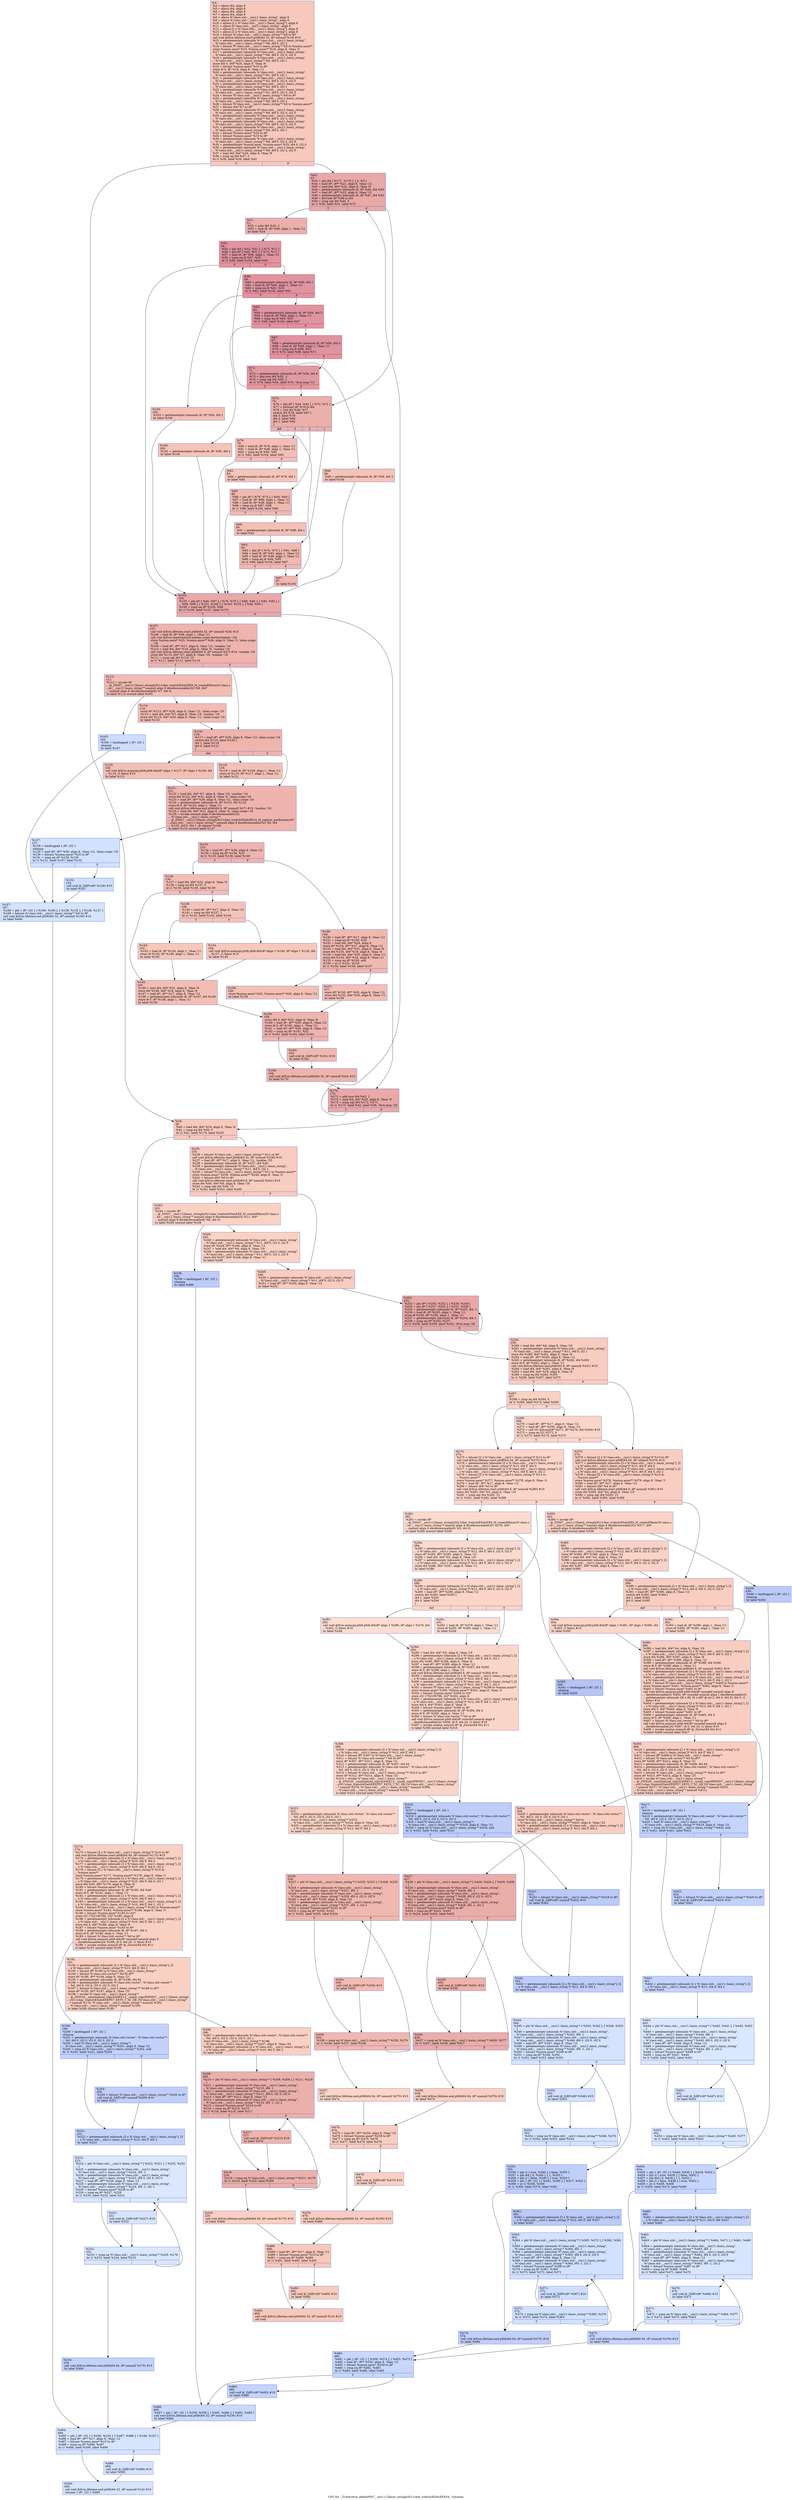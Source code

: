 digraph "CFG for '_Z14reverse_deleteNSt7__cxx1112basic_stringIcSt11char_traitsIcESaIcEEES4_' function" {
	label="CFG for '_Z14reverse_deleteNSt7__cxx1112basic_stringIcSt11char_traitsIcESaIcEEES4_' function";

	Node0x560b6cee97c0 [shape=record,color="#3d50c3ff", style=filled, fillcolor="#ed836670",label="{%3:\l  %4 = alloca i64, align 8\l  %5 = alloca i64, align 8\l  %6 = alloca i64, align 8\l  %7 = alloca i64, align 8\l  %8 = alloca %\"class.std::__cxx11::basic_string\", align 8\l  %9 = alloca %\"class.std::__cxx11::basic_string\", align 8\l  %10 = alloca [2 x %\"class.std::__cxx11::basic_string\"], align 8\l  %11 = alloca %\"class.std::__cxx11::basic_string\", align 8\l  %12 = alloca [2 x %\"class.std::__cxx11::basic_string\"], align 8\l  %13 = alloca [2 x %\"class.std::__cxx11::basic_string\"], align 8\l  %14 = bitcast %\"class.std::__cxx11::basic_string\"* %8 to i8*\l  call void @llvm.lifetime.start.p0i8(i64 32, i8* nonnull %14) #10\l  %15 = getelementptr inbounds %\"class.std::__cxx11::basic_string\",\l... %\"class.std::__cxx11::basic_string\"* %8, i64 0, i32 2\l  %16 = bitcast %\"class.std::__cxx11::basic_string\"* %8 to %union.anon**\l  store %union.anon* %15, %union.anon** %16, align 8, !tbaa !3\l  %17 = getelementptr inbounds %\"class.std::__cxx11::basic_string\",\l... %\"class.std::__cxx11::basic_string\"* %8, i64 0, i32 0, i32 0\l  %18 = getelementptr inbounds %\"class.std::__cxx11::basic_string\",\l... %\"class.std::__cxx11::basic_string\"* %8, i64 0, i32 1\l  store i64 0, i64* %18, align 8, !tbaa !8\l  %19 = bitcast %union.anon* %15 to i8*\l  store i8 0, i8* %19, align 8, !tbaa !11\l  %20 = getelementptr inbounds %\"class.std::__cxx11::basic_string\",\l... %\"class.std::__cxx11::basic_string\"* %1, i64 0, i32 1\l  %21 = getelementptr inbounds %\"class.std::__cxx11::basic_string\",\l... %\"class.std::__cxx11::basic_string\"* %2, i64 0, i32 0, i32 0\l  %22 = getelementptr inbounds %\"class.std::__cxx11::basic_string\",\l... %\"class.std::__cxx11::basic_string\"* %2, i64 0, i32 1\l  %23 = getelementptr inbounds %\"class.std::__cxx11::basic_string\",\l... %\"class.std::__cxx11::basic_string\"* %1, i64 0, i32 0, i32 0\l  %24 = bitcast %\"class.std::__cxx11::basic_string\"* %9 to i8*\l  %25 = getelementptr inbounds %\"class.std::__cxx11::basic_string\",\l... %\"class.std::__cxx11::basic_string\"* %9, i64 0, i32 2\l  %26 = bitcast %\"class.std::__cxx11::basic_string\"* %9 to %union.anon**\l  %27 = bitcast i64* %7 to i8*\l  %28 = getelementptr inbounds %\"class.std::__cxx11::basic_string\",\l... %\"class.std::__cxx11::basic_string\"* %9, i64 0, i32 0, i32 0\l  %29 = getelementptr inbounds %\"class.std::__cxx11::basic_string\",\l... %\"class.std::__cxx11::basic_string\"* %9, i64 0, i32 2, i32 0\l  %30 = getelementptr inbounds %\"class.std::__cxx11::basic_string\",\l... %\"class.std::__cxx11::basic_string\"* %9, i64 0, i32 0, i32 0\l  %31 = getelementptr inbounds %\"class.std::__cxx11::basic_string\",\l... %\"class.std::__cxx11::basic_string\"* %9, i64 0, i32 1\l  %32 = bitcast %union.anon* %25 to i8*\l  %33 = bitcast %union.anon* %15 to i8*\l  %34 = getelementptr inbounds %\"class.std::__cxx11::basic_string\",\l... %\"class.std::__cxx11::basic_string\"* %8, i64 0, i32 2, i32 0\l  %35 = getelementptr %union.anon, %union.anon* %25, i64 0, i32 0\l  %36 = getelementptr inbounds %\"class.std::__cxx11::basic_string\",\l... %\"class.std::__cxx11::basic_string\"* %9, i64 0, i32 2, i32 0\l  %37 = load i64, i64* %20, align 8, !tbaa !8\l  %38 = icmp eq i64 %37, 0\l  br i1 %38, label %39, label %42\l|{<s0>T|<s1>F}}"];
	Node0x560b6cee97c0:s0 -> Node0x560b6ceeca10;
	Node0x560b6cee97c0:s1 -> Node0x560b6ceecaa0;
	Node0x560b6ceeca10 [shape=record,color="#3d50c3ff", style=filled, fillcolor="#ed836670",label="{%39:\l39:                                               \l  %40 = load i64, i64* %18, align 8, !tbaa !8\l  %41 = icmp eq i64 %40, 0\l  br i1 %41, label %174, label %235\l|{<s0>T|<s1>F}}"];
	Node0x560b6ceeca10:s0 -> Node0x560b6ceecce0;
	Node0x560b6ceeca10:s1 -> Node0x560b6ceecd30;
	Node0x560b6ceecaa0 [shape=record,color="#3d50c3ff", style=filled, fillcolor="#ca3b3770",label="{%42:\l42:                                               \l  %43 = phi i64 [ %171, %170 ], [ 0, %3 ]\l  %44 = load i8*, i8** %21, align 8, !tbaa !12\l  %45 = load i64, i64* %22, align 8, !tbaa !8\l  %46 = getelementptr inbounds i8, i8* %44, i64 %45\l  %47 = load i8*, i8** %23, align 8, !tbaa !12\l  %48 = getelementptr inbounds i8, i8* %47, i64 %43\l  %49 = ptrtoint i8* %46 to i64\l  %50 = icmp sgt i64 %45, 3\l  br i1 %50, label %51, label %75\l|{<s0>T|<s1>F}}"];
	Node0x560b6ceecaa0:s0 -> Node0x560b6ceedad0;
	Node0x560b6ceecaa0:s1 -> Node0x560b6ceedb60;
	Node0x560b6ceedad0 [shape=record,color="#3d50c3ff", style=filled, fillcolor="#d24b4070",label="{%51:\l51:                                               \l  %52 = ashr i64 %45, 2\l  %53 = load i8, i8* %48, align 1, !tbaa !11\l  br label %54\l}"];
	Node0x560b6ceedad0 -> Node0x560b6ceee3e0;
	Node0x560b6ceee3e0 [shape=record,color="#b70d28ff", style=filled, fillcolor="#b70d2870",label="{%54:\l54:                                               \l  %55 = phi i64 [ %52, %51 ], [ %73, %71 ]\l  %56 = phi i8* [ %44, %51 ], [ %72, %71 ]\l  %57 = load i8, i8* %56, align 1, !tbaa !11\l  %58 = icmp eq i8 %57, %53\l  br i1 %58, label %104, label %59\l|{<s0>T|<s1>F}}"];
	Node0x560b6ceee3e0:s0 -> Node0x560b6ceee830;
	Node0x560b6ceee3e0:s1 -> Node0x560b6ceee8c0;
	Node0x560b6ceee8c0 [shape=record,color="#b70d28ff", style=filled, fillcolor="#b70d2870",label="{%59:\l59:                                               \l  %60 = getelementptr inbounds i8, i8* %56, i64 1\l  %61 = load i8, i8* %60, align 1, !tbaa !11\l  %62 = icmp eq i8 %61, %53\l  br i1 %62, label %102, label %63\l|{<s0>T|<s1>F}}"];
	Node0x560b6ceee8c0:s0 -> Node0x560b6ceeebd0;
	Node0x560b6ceee8c0:s1 -> Node0x560b6ceeec20;
	Node0x560b6ceeec20 [shape=record,color="#b70d28ff", style=filled, fillcolor="#b70d2870",label="{%63:\l63:                                               \l  %64 = getelementptr inbounds i8, i8* %56, i64 2\l  %65 = load i8, i8* %64, align 1, !tbaa !11\l  %66 = icmp eq i8 %65, %53\l  br i1 %66, label %100, label %67\l|{<s0>T|<s1>F}}"];
	Node0x560b6ceeec20:s0 -> Node0x560b6ceef310;
	Node0x560b6ceeec20:s1 -> Node0x560b6ceef360;
	Node0x560b6ceef360 [shape=record,color="#b70d28ff", style=filled, fillcolor="#b70d2870",label="{%67:\l67:                                               \l  %68 = getelementptr inbounds i8, i8* %56, i64 3\l  %69 = load i8, i8* %68, align 1, !tbaa !11\l  %70 = icmp eq i8 %69, %53\l  br i1 %70, label %98, label %71\l|{<s0>T|<s1>F}}"];
	Node0x560b6ceef360:s0 -> Node0x560b6ceef640;
	Node0x560b6ceef360:s1 -> Node0x560b6ceee4d0;
	Node0x560b6ceee4d0 [shape=record,color="#b70d28ff", style=filled, fillcolor="#bb1b2c70",label="{%71:\l71:                                               \l  %72 = getelementptr inbounds i8, i8* %56, i64 4\l  %73 = add nsw i64 %55, -1\l  %74 = icmp sgt i64 %55, 1\l  br i1 %74, label %54, label %75, !llvm.loop !13\l|{<s0>T|<s1>F}}"];
	Node0x560b6ceee4d0:s0 -> Node0x560b6ceee3e0;
	Node0x560b6ceee4d0:s1 -> Node0x560b6ceedb60;
	Node0x560b6ceedb60 [shape=record,color="#3d50c3ff", style=filled, fillcolor="#d24b4070",label="{%75:\l75:                                               \l  %76 = phi i8* [ %44, %42 ], [ %72, %71 ]\l  %77 = ptrtoint i8* %76 to i64\l  %78 = sub i64 %49, %77\l  switch i64 %78, label %97 [\l    i64 3, label %79\l    i64 2, label %85\l    i64 1, label %92\l  ]\l|{<s0>def|<s1>3|<s2>2|<s3>1}}"];
	Node0x560b6ceedb60:s0 -> Node0x560b6ceefc30;
	Node0x560b6ceedb60:s1 -> Node0x560b6ceefc80;
	Node0x560b6ceedb60:s2 -> Node0x560b6ceefcd0;
	Node0x560b6ceedb60:s3 -> Node0x560b6ceefd60;
	Node0x560b6ceefc80 [shape=record,color="#3d50c3ff", style=filled, fillcolor="#e36c5570",label="{%79:\l79:                                               \l  %80 = load i8, i8* %76, align 1, !tbaa !11\l  %81 = load i8, i8* %48, align 1, !tbaa !11\l  %82 = icmp eq i8 %80, %81\l  br i1 %82, label %104, label %83\l|{<s0>T|<s1>F}}"];
	Node0x560b6ceefc80:s0 -> Node0x560b6ceee830;
	Node0x560b6ceefc80:s1 -> Node0x560b6ceeffb0;
	Node0x560b6ceeffb0 [shape=record,color="#3d50c3ff", style=filled, fillcolor="#e97a5f70",label="{%83:\l83:                                               \l  %84 = getelementptr inbounds i8, i8* %76, i64 1\l  br label %85\l}"];
	Node0x560b6ceeffb0 -> Node0x560b6ceefcd0;
	Node0x560b6ceefcd0 [shape=record,color="#3d50c3ff", style=filled, fillcolor="#de614d70",label="{%85:\l85:                                               \l  %86 = phi i8* [ %76, %75 ], [ %84, %83 ]\l  %87 = load i8, i8* %86, align 1, !tbaa !11\l  %88 = load i8, i8* %48, align 1, !tbaa !11\l  %89 = icmp eq i8 %87, %88\l  br i1 %89, label %104, label %90\l|{<s0>T|<s1>F}}"];
	Node0x560b6ceefcd0:s0 -> Node0x560b6ceee830;
	Node0x560b6ceefcd0:s1 -> Node0x560b6cef03e0;
	Node0x560b6cef03e0 [shape=record,color="#3d50c3ff", style=filled, fillcolor="#e5705870",label="{%90:\l90:                                               \l  %91 = getelementptr inbounds i8, i8* %86, i64 1\l  br label %92\l}"];
	Node0x560b6cef03e0 -> Node0x560b6ceefd60;
	Node0x560b6ceefd60 [shape=record,color="#3d50c3ff", style=filled, fillcolor="#dc5d4a70",label="{%92:\l92:                                               \l  %93 = phi i8* [ %76, %75 ], [ %91, %90 ]\l  %94 = load i8, i8* %93, align 1, !tbaa !11\l  %95 = load i8, i8* %48, align 1, !tbaa !11\l  %96 = icmp eq i8 %94, %95\l  br i1 %96, label %104, label %97\l|{<s0>T|<s1>F}}"];
	Node0x560b6ceefd60:s0 -> Node0x560b6ceee830;
	Node0x560b6ceefd60:s1 -> Node0x560b6ceefc30;
	Node0x560b6ceefc30 [shape=record,color="#3d50c3ff", style=filled, fillcolor="#dc5d4a70",label="{%97:\l97:                                               \l  br label %104\l}"];
	Node0x560b6ceefc30 -> Node0x560b6ceee830;
	Node0x560b6ceef640 [shape=record,color="#3d50c3ff", style=filled, fillcolor="#e8765c70",label="{%98:\l98:                                               \l  %99 = getelementptr inbounds i8, i8* %56, i64 3\l  br label %104\l}"];
	Node0x560b6ceef640 -> Node0x560b6ceee830;
	Node0x560b6ceef310 [shape=record,color="#3d50c3ff", style=filled, fillcolor="#e8765c70",label="{%100:\l100:                                              \l  %101 = getelementptr inbounds i8, i8* %56, i64 2\l  br label %104\l}"];
	Node0x560b6ceef310 -> Node0x560b6ceee830;
	Node0x560b6ceeebd0 [shape=record,color="#3d50c3ff", style=filled, fillcolor="#e5705870",label="{%102:\l102:                                              \l  %103 = getelementptr inbounds i8, i8* %56, i64 1\l  br label %104\l}"];
	Node0x560b6ceeebd0 -> Node0x560b6ceee830;
	Node0x560b6ceee830 [shape=record,color="#3d50c3ff", style=filled, fillcolor="#ca3b3770",label="{%104:\l104:                                              \l  %105 = phi i8* [ %46, %97 ], [ %76, %79 ], [ %86, %85 ], [ %93, %92 ], [\l... %99, %98 ], [ %101, %100 ], [ %103, %102 ], [ %56, %54 ]\l  %106 = icmp eq i8* %105, %46\l  br i1 %106, label %107, label %170\l|{<s0>T|<s1>F}}"];
	Node0x560b6ceee830:s0 -> Node0x560b6cef0e90;
	Node0x560b6ceee830:s1 -> Node0x560b6ceecea0;
	Node0x560b6cef0e90 [shape=record,color="#3d50c3ff", style=filled, fillcolor="#d8564670",label="{%107:\l107:                                              \l  call void @llvm.lifetime.start.p0i8(i64 32, i8* nonnull %24) #10\l  %108 = load i8, i8* %48, align 1, !tbaa !11\l  call void @llvm.experimental.noalias.scope.decl(metadata !16)\l  store %union.anon* %25, %union.anon** %26, align 8, !tbaa !3, !alias.scope\l... !16\l  %109 = load i8*, i8** %17, align 8, !tbaa !12, !noalias !16\l  %110 = load i64, i64* %18, align 8, !tbaa !8, !noalias !16\l  call void @llvm.lifetime.start.p0i8(i64 8, i8* nonnull %27) #10, !noalias !16\l  store i64 %110, i64* %7, align 8, !tbaa !19, !noalias !16\l  %111 = icmp ugt i64 %110, 15\l  br i1 %111, label %112, label %116\l|{<s0>T|<s1>F}}"];
	Node0x560b6cef0e90:s0 -> Node0x560b6cef2960;
	Node0x560b6cef0e90:s1 -> Node0x560b6cef29f0;
	Node0x560b6cef2960 [shape=record,color="#3d50c3ff", style=filled, fillcolor="#e1675170",label="{%112:\l112:                                              \l  %113 = invoke i8*\l... @_ZNSt7__cxx1112basic_stringIcSt11char_traitsIcESaIcEE9_M_createERmm(%\"class.s\l...td::__cxx11::basic_string\"* nonnull align 8 dereferenceable(32) %9, i64*\l... nonnull align 8 dereferenceable(8) %7, i64 0)\l          to label %114 unwind label %165\l}"];
	Node0x560b6cef2960 -> Node0x560b6cef2c20;
	Node0x560b6cef2960 -> Node0x560b6cef2c70;
	Node0x560b6cef2c20 [shape=record,color="#3d50c3ff", style=filled, fillcolor="#e1675170",label="{%114:\l114:                                              \l  store i8* %113, i8** %28, align 8, !tbaa !12, !alias.scope !16\l  %115 = load i64, i64* %7, align 8, !tbaa !19, !noalias !16\l  store i64 %115, i64* %29, align 8, !tbaa !11, !alias.scope !16\l  br label %116\l}"];
	Node0x560b6cef2c20 -> Node0x560b6cef29f0;
	Node0x560b6cef29f0 [shape=record,color="#3d50c3ff", style=filled, fillcolor="#d8564670",label="{%116:\l116:                                              \l  %117 = load i8*, i8** %30, align 8, !tbaa !12, !alias.scope !16\l  switch i64 %110, label %120 [\l    i64 1, label %118\l    i64 0, label %121\l  ]\l|{<s0>def|<s1>1|<s2>0}}"];
	Node0x560b6cef29f0:s0 -> Node0x560b6cef2b30;
	Node0x560b6cef29f0:s1 -> Node0x560b6cef3910;
	Node0x560b6cef29f0:s2 -> Node0x560b6cef39a0;
	Node0x560b6cef3910 [shape=record,color="#3d50c3ff", style=filled, fillcolor="#e5705870",label="{%118:\l118:                                              \l  %119 = load i8, i8* %109, align 1, !tbaa !11\l  store i8 %119, i8* %117, align 1, !tbaa !11\l  br label %121\l}"];
	Node0x560b6cef3910 -> Node0x560b6cef39a0;
	Node0x560b6cef2b30 [shape=record,color="#3d50c3ff", style=filled, fillcolor="#e5705870",label="{%120:\l120:                                              \l  call void @llvm.memcpy.p0i8.p0i8.i64(i8* align 1 %117, i8* align 1 %109, i64\l... %110, i1 false) #10\l  br label %121\l}"];
	Node0x560b6cef2b30 -> Node0x560b6cef39a0;
	Node0x560b6cef39a0 [shape=record,color="#3d50c3ff", style=filled, fillcolor="#d8564670",label="{%121:\l121:                                              \l  %122 = load i64, i64* %7, align 8, !tbaa !19, !noalias !16\l  store i64 %122, i64* %31, align 8, !tbaa !8, !alias.scope !16\l  %123 = load i8*, i8** %30, align 8, !tbaa !12, !alias.scope !16\l  %124 = getelementptr inbounds i8, i8* %123, i64 %122\l  store i8 0, i8* %124, align 1, !tbaa !11\l  call void @llvm.lifetime.end.p0i8(i64 8, i8* nonnull %27) #10, !noalias !16\l  %125 = load i64, i64* %31, align 8, !tbaa !8, !alias.scope !16\l  %126 = invoke nonnull align 8 dereferenceable(32)\l... %\"class.std::__cxx11::basic_string\"*\l... @_ZNSt7__cxx1112basic_stringIcSt11char_traitsIcESaIcEE14_M_replace_auxEmmmc(%\"\l...class.std::__cxx11::basic_string\"* nonnull align 8 dereferenceable(32) %9, i64\l... %125, i64 0, i64 1, i8 signext %108)\l          to label %133 unwind label %127\l}"];
	Node0x560b6cef39a0 -> Node0x560b6cef46d0;
	Node0x560b6cef39a0 -> Node0x560b6cef4760;
	Node0x560b6cef4760 [shape=record,color="#3d50c3ff", style=filled, fillcolor="#9abbff70",label="{%127:\l127:                                              \l  %128 = landingpad \{ i8*, i32 \}\l          cleanup\l  %129 = load i8*, i8** %30, align 8, !tbaa !12, !alias.scope !16\l  %130 = bitcast %union.anon* %25 to i8*\l  %131 = icmp eq i8* %129, %130\l  br i1 %131, label %167, label %132\l|{<s0>T|<s1>F}}"];
	Node0x560b6cef4760:s0 -> Node0x560b6cef54e0;
	Node0x560b6cef4760:s1 -> Node0x560b6cef5570;
	Node0x560b6cef5570 [shape=record,color="#3d50c3ff", style=filled, fillcolor="#93b5fe70",label="{%132:\l132:                                              \l  call void @_ZdlPv(i8* %129) #10\l  br label %167\l}"];
	Node0x560b6cef5570 -> Node0x560b6cef54e0;
	Node0x560b6cef46d0 [shape=record,color="#3d50c3ff", style=filled, fillcolor="#d8564670",label="{%133:\l133:                                              \l  %134 = load i8*, i8** %30, align 8, !tbaa !12\l  %135 = icmp eq i8* %134, %32\l  br i1 %135, label %136, label %149\l|{<s0>T|<s1>F}}"];
	Node0x560b6cef46d0:s0 -> Node0x560b6cef59f0;
	Node0x560b6cef46d0:s1 -> Node0x560b6cef5a40;
	Node0x560b6cef59f0 [shape=record,color="#3d50c3ff", style=filled, fillcolor="#e36c5570",label="{%136:\l136:                                              \l  %137 = load i64, i64* %31, align 8, !tbaa !8\l  %138 = icmp eq i64 %137, 0\l  br i1 %138, label %145, label %139\l|{<s0>T|<s1>F}}"];
	Node0x560b6cef59f0:s0 -> Node0x560b6cef5c40;
	Node0x560b6cef59f0:s1 -> Node0x560b6cef5c90;
	Node0x560b6cef5c90 [shape=record,color="#3d50c3ff", style=filled, fillcolor="#e8765c70",label="{%139:\l139:                                              \l  %140 = load i8*, i8** %17, align 8, !tbaa !12\l  %141 = icmp eq i64 %137, 1\l  br i1 %141, label %142, label %144\l|{<s0>T|<s1>F}}"];
	Node0x560b6cef5c90:s0 -> Node0x560b6cef5ed0;
	Node0x560b6cef5c90:s1 -> Node0x560b6cef5f20;
	Node0x560b6cef5ed0 [shape=record,color="#3d50c3ff", style=filled, fillcolor="#ed836670",label="{%142:\l142:                                              \l  %143 = load i8, i8* %134, align 1, !tbaa !11\l  store i8 %143, i8* %140, align 1, !tbaa !11\l  br label %145\l}"];
	Node0x560b6cef5ed0 -> Node0x560b6cef5c40;
	Node0x560b6cef5f20 [shape=record,color="#3d50c3ff", style=filled, fillcolor="#ed836670",label="{%144:\l144:                                              \l  call void @llvm.memcpy.p0i8.p0i8.i64(i8* align 1 %140, i8* align 1 %134, i64\l... %137, i1 false) #10\l  br label %145\l}"];
	Node0x560b6cef5f20 -> Node0x560b6cef5c40;
	Node0x560b6cef5c40 [shape=record,color="#3d50c3ff", style=filled, fillcolor="#e36c5570",label="{%145:\l145:                                              \l  %146 = load i64, i64* %31, align 8, !tbaa !8\l  store i64 %146, i64* %18, align 8, !tbaa !8\l  %147 = load i8*, i8** %17, align 8, !tbaa !12\l  %148 = getelementptr inbounds i8, i8* %147, i64 %146\l  store i8 0, i8* %148, align 1, !tbaa !11\l  br label %159\l}"];
	Node0x560b6cef5c40 -> Node0x560b6ceea8a0;
	Node0x560b6cef5a40 [shape=record,color="#3d50c3ff", style=filled, fillcolor="#de614d70",label="{%149:\l149:                                              \l  %150 = load i8*, i8** %17, align 8, !tbaa !12\l  %151 = icmp eq i8* %150, %33\l  %152 = load i64, i64* %34, align 8\l  store i8* %134, i8** %17, align 8, !tbaa !12\l  %153 = load i64, i64* %31, align 8, !tbaa !8\l  store i64 %153, i64* %18, align 8, !tbaa !8\l  %154 = load i64, i64* %35, align 8, !tbaa !11\l  store i64 %154, i64* %34, align 8, !tbaa !11\l  %155 = icmp eq i8* %150, null\l  %156 = or i1 %151, %155\l  br i1 %156, label %158, label %157\l|{<s0>T|<s1>F}}"];
	Node0x560b6cef5a40:s0 -> Node0x560b6ceeae80;
	Node0x560b6cef5a40:s1 -> Node0x560b6ceeaed0;
	Node0x560b6ceeaed0 [shape=record,color="#3d50c3ff", style=filled, fillcolor="#e5705870",label="{%157:\l157:                                              \l  store i8* %150, i8** %30, align 8, !tbaa !12\l  store i64 %152, i64* %36, align 8, !tbaa !11\l  br label %159\l}"];
	Node0x560b6ceeaed0 -> Node0x560b6ceea8a0;
	Node0x560b6ceeae80 [shape=record,color="#3d50c3ff", style=filled, fillcolor="#e5705870",label="{%158:\l158:                                              \l  store %union.anon* %25, %union.anon** %26, align 8, !tbaa !12\l  br label %159\l}"];
	Node0x560b6ceeae80 -> Node0x560b6ceea8a0;
	Node0x560b6ceea8a0 [shape=record,color="#3d50c3ff", style=filled, fillcolor="#d8564670",label="{%159:\l159:                                              \l  store i64 0, i64* %31, align 8, !tbaa !8\l  %160 = load i8*, i8** %30, align 8, !tbaa !12\l  store i8 0, i8* %160, align 1, !tbaa !11\l  %161 = load i8*, i8** %30, align 8, !tbaa !12\l  %162 = icmp eq i8* %161, %32\l  br i1 %162, label %164, label %163\l|{<s0>T|<s1>F}}"];
	Node0x560b6ceea8a0:s0 -> Node0x560b6ceeb260;
	Node0x560b6ceea8a0:s1 -> Node0x560b6cef7d70;
	Node0x560b6cef7d70 [shape=record,color="#3d50c3ff", style=filled, fillcolor="#de614d70",label="{%163:\l163:                                              \l  call void @_ZdlPv(i8* %161) #10\l  br label %164\l}"];
	Node0x560b6cef7d70 -> Node0x560b6ceeb260;
	Node0x560b6ceeb260 [shape=record,color="#3d50c3ff", style=filled, fillcolor="#d8564670",label="{%164:\l164:                                              \l  call void @llvm.lifetime.end.p0i8(i64 32, i8* nonnull %24) #10\l  br label %170\l}"];
	Node0x560b6ceeb260 -> Node0x560b6ceecea0;
	Node0x560b6cef2c70 [shape=record,color="#3d50c3ff", style=filled, fillcolor="#8fb1fe70",label="{%165:\l165:                                              \l  %166 = landingpad \{ i8*, i32 \}\l          cleanup\l  br label %167\l}"];
	Node0x560b6cef2c70 -> Node0x560b6cef54e0;
	Node0x560b6cef54e0 [shape=record,color="#3d50c3ff", style=filled, fillcolor="#a1c0ff70",label="{%167:\l167:                                              \l  %168 = phi \{ i8*, i32 \} [ %166, %165 ], [ %128, %132 ], [ %128, %127 ]\l  %169 = bitcast %\"class.std::__cxx11::basic_string\"* %9 to i8*\l  call void @llvm.lifetime.end.p0i8(i64 32, i8* nonnull %169) #10\l  br label %494\l}"];
	Node0x560b6cef54e0 -> Node0x560b6cef8500;
	Node0x560b6ceecea0 [shape=record,color="#3d50c3ff", style=filled, fillcolor="#ca3b3770",label="{%170:\l170:                                              \l  %171 = add nuw i64 %43, 1\l  %172 = load i64, i64* %20, align 8, !tbaa !8\l  %173 = icmp ugt i64 %172, %171\l  br i1 %173, label %42, label %39, !llvm.loop !20\l|{<s0>T|<s1>F}}"];
	Node0x560b6ceecea0:s0 -> Node0x560b6ceecaa0;
	Node0x560b6ceecea0:s1 -> Node0x560b6ceeca10;
	Node0x560b6ceecce0 [shape=record,color="#3d50c3ff", style=filled, fillcolor="#f3947570",label="{%174:\l174:                                              \l  %175 = bitcast [2 x %\"class.std::__cxx11::basic_string\"]* %10 to i8*\l  call void @llvm.lifetime.start.p0i8(i64 64, i8* nonnull %175) #10\l  %176 = getelementptr inbounds [2 x %\"class.std::__cxx11::basic_string\"], [2\l... x %\"class.std::__cxx11::basic_string\"]* %10, i64 0, i64 0\l  %177 = getelementptr inbounds [2 x %\"class.std::__cxx11::basic_string\"], [2\l... x %\"class.std::__cxx11::basic_string\"]* %10, i64 0, i64 0, i32 2\l  %178 = bitcast [2 x %\"class.std::__cxx11::basic_string\"]* %10 to\l... %union.anon**\l  store %union.anon* %177, %union.anon** %178, align 8, !tbaa !3\l  %179 = getelementptr inbounds [2 x %\"class.std::__cxx11::basic_string\"], [2\l... x %\"class.std::__cxx11::basic_string\"]* %10, i64 0, i64 0, i32 1\l  store i64 %40, i64* %179, align 8, !tbaa !8\l  %180 = bitcast %union.anon* %177 to i8*\l  %181 = getelementptr inbounds i8, i8* %180, i64 %40\l  store i8 0, i8* %181, align 1, !tbaa !11\l  %182 = getelementptr inbounds [2 x %\"class.std::__cxx11::basic_string\"], [2\l... x %\"class.std::__cxx11::basic_string\"]* %10, i64 0, i64 1\l  %183 = getelementptr inbounds [2 x %\"class.std::__cxx11::basic_string\"], [2\l... x %\"class.std::__cxx11::basic_string\"]* %10, i64 0, i64 1, i32 2\l  %184 = bitcast %\"class.std::__cxx11::basic_string\"* %182 to %union.anon**\l  store %union.anon* %183, %union.anon** %184, align 8, !tbaa !3\l  %185 = bitcast %union.anon* %183 to i32*\l  store i32 1702195796, i32* %185, align 8\l  %186 = getelementptr inbounds [2 x %\"class.std::__cxx11::basic_string\"], [2\l... x %\"class.std::__cxx11::basic_string\"]* %10, i64 0, i64 1, i32 1\l  store i64 4, i64* %186, align 8, !tbaa !8\l  %187 = bitcast %union.anon* %183 to i8*\l  %188 = getelementptr inbounds i8, i8* %187, i64 4\l  store i8 0, i8* %188, align 4, !tbaa !11\l  %189 = bitcast %\"class.std::vector\"* %0 to i8*\l  call void @llvm.memset.p0i8.i64(i8* noundef nonnull align 8\l... dereferenceable(24) %189, i8 0, i64 24, i1 false) #10\l  %190 = invoke noalias nonnull i8* @_Znwm(i64 64) #11\l          to label %191 unwind label %199\l}"];
	Node0x560b6ceecce0 -> Node0x560b6cef9a30;
	Node0x560b6ceecce0 -> Node0x560b6cef9a80;
	Node0x560b6cef9a30 [shape=record,color="#3d50c3ff", style=filled, fillcolor="#f3947570",label="{%191:\l191:                                              \l  %192 = getelementptr inbounds [2 x %\"class.std::__cxx11::basic_string\"], [2\l... x %\"class.std::__cxx11::basic_string\"]* %10, i64 0, i64 2\l  %193 = bitcast i8* %190 to %\"class.std::__cxx11::basic_string\"*\l  %194 = bitcast %\"class.std::vector\"* %0 to i8**\l  store i8* %190, i8** %194, align 8, !tbaa !21\l  %195 = getelementptr inbounds i8, i8* %190, i64 64\l  %196 = getelementptr inbounds %\"class.std::vector\", %\"class.std::vector\"*\l... %0, i64 0, i32 0, i32 0, i32 0, i32 2\l  %197 = bitcast %\"class.std::__cxx11::basic_string\"** %196 to i8**\l  store i8* %195, i8** %197, align 8, !tbaa !23\l  %198 = invoke %\"class.std::__cxx11::basic_string\"*\l... @_ZNSt20__uninitialized_copyILb0EE13__uninit_copyIPKNSt7__cxx1112basic_stringI\l...cSt11char_traitsIcESaIcEEEPS7_EET0_T_SC_SB_(%\"class.std::__cxx11::basic_string\"\l...* nonnull %176, %\"class.std::__cxx11::basic_string\"* nonnull %192,\l... %\"class.std::__cxx11::basic_string\"* nonnull %193)\l          to label %206 unwind label %199\l}"];
	Node0x560b6cef9a30 -> Node0x560b6cefa400;
	Node0x560b6cef9a30 -> Node0x560b6cef9a80;
	Node0x560b6cef9a80 [shape=record,color="#3d50c3ff", style=filled, fillcolor="#779af770",label="{%199:\l199:                                              \l  %200 = landingpad \{ i8*, i32 \}\l          cleanup\l  %201 = getelementptr inbounds %\"class.std::vector\", %\"class.std::vector\"*\l... %0, i64 0, i32 0, i32 0, i32 0, i32 0\l  %202 = load %\"class.std::__cxx11::basic_string\"*,\l... %\"class.std::__cxx11::basic_string\"** %201, align 8, !tbaa !21\l  %203 = icmp eq %\"class.std::__cxx11::basic_string\"* %202, null\l  br i1 %203, label %221, label %204\l|{<s0>T|<s1>F}}"];
	Node0x560b6cef9a80:s0 -> Node0x560b6cefafa0;
	Node0x560b6cef9a80:s1 -> Node0x560b6cefaff0;
	Node0x560b6cefaff0 [shape=record,color="#3d50c3ff", style=filled, fillcolor="#7093f370",label="{%204:\l204:                                              \l  %205 = bitcast %\"class.std::__cxx11::basic_string\"* %202 to i8*\l  call void @_ZdlPv(i8* nonnull %205) #10\l  br label %221\l}"];
	Node0x560b6cefaff0 -> Node0x560b6cefafa0;
	Node0x560b6cefa400 [shape=record,color="#3d50c3ff", style=filled, fillcolor="#f3947570",label="{%206:\l206:                                              \l  %207 = getelementptr inbounds %\"class.std::vector\", %\"class.std::vector\"*\l... %0, i64 0, i32 0, i32 0, i32 0, i32 1\l  store %\"class.std::__cxx11::basic_string\"* %198,\l... %\"class.std::__cxx11::basic_string\"** %207, align 8, !tbaa !24\l  %208 = getelementptr inbounds [2 x %\"class.std::__cxx11::basic_string\"], [2\l... x %\"class.std::__cxx11::basic_string\"]* %10, i64 0, i64 2\l  br label %209\l}"];
	Node0x560b6cefa400 -> Node0x560b6cefb630;
	Node0x560b6cefb630 [shape=record,color="#3d50c3ff", style=filled, fillcolor="#d24b4070",label="{%209:\l209:                                              \l  %210 = phi %\"class.std::__cxx11::basic_string\"* [ %208, %206 ], [ %211, %218\l... ]\l  %211 = getelementptr inbounds %\"class.std::__cxx11::basic_string\",\l... %\"class.std::__cxx11::basic_string\"* %210, i64 -1\l  %212 = getelementptr inbounds %\"class.std::__cxx11::basic_string\",\l... %\"class.std::__cxx11::basic_string\"* %211, i64 0, i32 0, i32 0\l  %213 = load i8*, i8** %212, align 8, !tbaa !12\l  %214 = getelementptr inbounds %\"class.std::__cxx11::basic_string\",\l... %\"class.std::__cxx11::basic_string\"* %210, i64 -1, i32 2\l  %215 = bitcast %union.anon* %214 to i8*\l  %216 = icmp eq i8* %213, %215\l  br i1 %216, label %218, label %217\l|{<s0>T|<s1>F}}"];
	Node0x560b6cefb630:s0 -> Node0x560b6cefb760;
	Node0x560b6cefb630:s1 -> Node0x560b6cefbc50;
	Node0x560b6cefbc50 [shape=record,color="#3d50c3ff", style=filled, fillcolor="#d8564670",label="{%217:\l217:                                              \l  call void @_ZdlPv(i8* %213) #10\l  br label %218\l}"];
	Node0x560b6cefbc50 -> Node0x560b6cefb760;
	Node0x560b6cefb760 [shape=record,color="#3d50c3ff", style=filled, fillcolor="#d24b4070",label="{%218:\l218:                                              \l  %219 = icmp eq %\"class.std::__cxx11::basic_string\"* %211, %176\l  br i1 %219, label %220, label %209\l|{<s0>T|<s1>F}}"];
	Node0x560b6cefb760:s0 -> Node0x560b6cefbf80;
	Node0x560b6cefb760:s1 -> Node0x560b6cefb630;
	Node0x560b6cefbf80 [shape=record,color="#3d50c3ff", style=filled, fillcolor="#f3947570",label="{%220:\l220:                                              \l  call void @llvm.lifetime.end.p0i8(i64 64, i8* nonnull %175) #10\l  br label %488\l}"];
	Node0x560b6cefbf80 -> Node0x560b6cefc200;
	Node0x560b6cefafa0 [shape=record,color="#3d50c3ff", style=filled, fillcolor="#779af770",label="{%221:\l221:                                              \l  %222 = getelementptr inbounds [2 x %\"class.std::__cxx11::basic_string\"], [2\l... x %\"class.std::__cxx11::basic_string\"]* %10, i64 0, i64 2\l  br label %223\l}"];
	Node0x560b6cefafa0 -> Node0x560b6cefc380;
	Node0x560b6cefc380 [shape=record,color="#3d50c3ff", style=filled, fillcolor="#abc8fd70",label="{%223:\l223:                                              \l  %224 = phi %\"class.std::__cxx11::basic_string\"* [ %222, %221 ], [ %225, %232\l... ]\l  %225 = getelementptr inbounds %\"class.std::__cxx11::basic_string\",\l... %\"class.std::__cxx11::basic_string\"* %224, i64 -1\l  %226 = getelementptr inbounds %\"class.std::__cxx11::basic_string\",\l... %\"class.std::__cxx11::basic_string\"* %225, i64 0, i32 0, i32 0\l  %227 = load i8*, i8** %226, align 8, !tbaa !12\l  %228 = getelementptr inbounds %\"class.std::__cxx11::basic_string\",\l... %\"class.std::__cxx11::basic_string\"* %224, i64 -1, i32 2\l  %229 = bitcast %union.anon* %228 to i8*\l  %230 = icmp eq i8* %227, %229\l  br i1 %230, label %232, label %231\l|{<s0>T|<s1>F}}"];
	Node0x560b6cefc380:s0 -> Node0x560b6cefc440;
	Node0x560b6cefc380:s1 -> Node0x560b6cefc8f0;
	Node0x560b6cefc8f0 [shape=record,color="#3d50c3ff", style=filled, fillcolor="#a5c3fe70",label="{%231:\l231:                                              \l  call void @_ZdlPv(i8* %227) #10\l  br label %232\l}"];
	Node0x560b6cefc8f0 -> Node0x560b6cefc440;
	Node0x560b6cefc440 [shape=record,color="#3d50c3ff", style=filled, fillcolor="#abc8fd70",label="{%232:\l232:                                              \l  %233 = icmp eq %\"class.std::__cxx11::basic_string\"* %225, %176\l  br i1 %233, label %234, label %223\l|{<s0>T|<s1>F}}"];
	Node0x560b6cefc440:s0 -> Node0x560b6cefcbe0;
	Node0x560b6cefc440:s1 -> Node0x560b6cefc380;
	Node0x560b6cefcbe0 [shape=record,color="#3d50c3ff", style=filled, fillcolor="#779af770",label="{%234:\l234:                                              \l  call void @llvm.lifetime.end.p0i8(i64 64, i8* nonnull %175) #10\l  br label %494\l}"];
	Node0x560b6cefcbe0 -> Node0x560b6cef8500;
	Node0x560b6ceecd30 [shape=record,color="#3d50c3ff", style=filled, fillcolor="#f08b6e70",label="{%235:\l235:                                              \l  %236 = bitcast %\"class.std::__cxx11::basic_string\"* %11 to i8*\l  call void @llvm.lifetime.start.p0i8(i64 32, i8* nonnull %236) #10\l  %237 = load i8*, i8** %17, align 8, !tbaa !12, !noalias !25\l  %238 = getelementptr inbounds i8, i8* %237, i64 %40\l  %239 = getelementptr inbounds %\"class.std::__cxx11::basic_string\",\l... %\"class.std::__cxx11::basic_string\"* %11, i64 0, i32 2\l  %240 = bitcast %\"class.std::__cxx11::basic_string\"* %11 to %union.anon**\l  store %union.anon* %239, %union.anon** %240, align 8, !tbaa !3\l  %241 = bitcast i64* %6 to i8*\l  call void @llvm.lifetime.start.p0i8(i64 8, i8* nonnull %241) #10\l  store i64 %40, i64* %6, align 8, !tbaa !19\l  %242 = icmp ugt i64 %40, 15\l  br i1 %242, label %243, label %249\l|{<s0>T|<s1>F}}"];
	Node0x560b6ceecd30:s0 -> Node0x560b6cefd670;
	Node0x560b6ceecd30:s1 -> Node0x560b6cefd700;
	Node0x560b6cefd670 [shape=record,color="#3d50c3ff", style=filled, fillcolor="#f4987a70",label="{%243:\l243:                                              \l  %244 = invoke i8*\l... @_ZNSt7__cxx1112basic_stringIcSt11char_traitsIcESaIcEE9_M_createERmm(%\"class.s\l...td::__cxx11::basic_string\"* nonnull align 8 dereferenceable(32) %11, i64*\l... nonnull align 8 dereferenceable(8) %6, i64 0)\l          to label %245 unwind label %338\l}"];
	Node0x560b6cefd670 -> Node0x560b6cefd890;
	Node0x560b6cefd670 -> Node0x560b6cefd8e0;
	Node0x560b6cefd890 [shape=record,color="#3d50c3ff", style=filled, fillcolor="#f4987a70",label="{%245:\l245:                                              \l  %246 = getelementptr inbounds %\"class.std::__cxx11::basic_string\",\l... %\"class.std::__cxx11::basic_string\"* %11, i64 0, i32 0, i32 0\l  store i8* %244, i8** %246, align 8, !tbaa !12\l  %247 = load i64, i64* %6, align 8, !tbaa !19\l  %248 = getelementptr inbounds %\"class.std::__cxx11::basic_string\",\l... %\"class.std::__cxx11::basic_string\"* %11, i64 0, i32 2, i32 0\l  store i64 %247, i64* %248, align 8, !tbaa !11\l  br label %249\l}"];
	Node0x560b6cefd890 -> Node0x560b6cefd700;
	Node0x560b6cefd700 [shape=record,color="#3d50c3ff", style=filled, fillcolor="#f08b6e70",label="{%249:\l249:                                              \l  %250 = getelementptr inbounds %\"class.std::__cxx11::basic_string\",\l... %\"class.std::__cxx11::basic_string\"* %11, i64 0, i32 0, i32 0\l  %251 = load i8*, i8** %250, align 8, !tbaa !12\l  br label %252\l}"];
	Node0x560b6cefd700 -> Node0x560b6cefd840;
	Node0x560b6cefd840 [shape=record,color="#3d50c3ff", style=filled, fillcolor="#ca3b3770",label="{%252:\l252:                                              \l  %253 = phi i8* [ %255, %252 ], [ %238, %249 ]\l  %254 = phi i8* [ %257, %252 ], [ %251, %249 ]\l  %255 = getelementptr inbounds i8, i8* %253, i64 -1\l  %256 = load i8, i8* %255, align 1, !tbaa !11\l  store i8 %256, i8* %254, align 1, !tbaa !11\l  %257 = getelementptr inbounds i8, i8* %254, i64 1\l  %258 = icmp eq i8* %255, %237\l  br i1 %258, label %259, label %252, !llvm.loop !28\l|{<s0>T|<s1>F}}"];
	Node0x560b6cefd840:s0 -> Node0x560b6cef4d20;
	Node0x560b6cefd840:s1 -> Node0x560b6cefd840;
	Node0x560b6cef4d20 [shape=record,color="#3d50c3ff", style=filled, fillcolor="#f08b6e70",label="{%259:\l259:                                              \l  %260 = load i64, i64* %6, align 8, !tbaa !19\l  %261 = getelementptr inbounds %\"class.std::__cxx11::basic_string\",\l... %\"class.std::__cxx11::basic_string\"* %11, i64 0, i32 1\l  store i64 %260, i64* %261, align 8, !tbaa !8\l  %262 = load i8*, i8** %250, align 8, !tbaa !12\l  %263 = getelementptr inbounds i8, i8* %262, i64 %260\l  store i8 0, i8* %263, align 1, !tbaa !11\l  call void @llvm.lifetime.end.p0i8(i64 8, i8* nonnull %241) #10\l  %264 = load i64, i64* %261, align 8, !tbaa !8\l  %265 = load i64, i64* %18, align 8, !tbaa !8\l  %266 = icmp eq i64 %264, %265\l  br i1 %266, label %267, label %375\l|{<s0>T|<s1>F}}"];
	Node0x560b6cef4d20:s0 -> Node0x560b6ceff4a0;
	Node0x560b6cef4d20:s1 -> Node0x560b6ceff4f0;
	Node0x560b6ceff4a0 [shape=record,color="#3d50c3ff", style=filled, fillcolor="#f4987a70",label="{%267:\l267:                                              \l  %268 = icmp eq i64 %264, 0\l  br i1 %268, label %274, label %269\l|{<s0>T|<s1>F}}"];
	Node0x560b6ceff4a0:s0 -> Node0x560b6ceff6c0;
	Node0x560b6ceff4a0:s1 -> Node0x560b6ceff710;
	Node0x560b6ceff710 [shape=record,color="#3d50c3ff", style=filled, fillcolor="#f5a08170",label="{%269:\l269:                                              \l  %270 = load i8*, i8** %17, align 8, !tbaa !12\l  %271 = load i8*, i8** %250, align 8, !tbaa !12\l  %272 = call i32 @bcmp(i8* %271, i8* %270, i64 %264) #10\l  %273 = icmp eq i32 %272, 0\l  br i1 %273, label %274, label %375\l|{<s0>T|<s1>F}}"];
	Node0x560b6ceff710:s0 -> Node0x560b6ceff6c0;
	Node0x560b6ceff710:s1 -> Node0x560b6ceff4f0;
	Node0x560b6ceff6c0 [shape=record,color="#3d50c3ff", style=filled, fillcolor="#f5a08170",label="{%274:\l274:                                              \l  %275 = bitcast [2 x %\"class.std::__cxx11::basic_string\"]* %12 to i8*\l  call void @llvm.lifetime.start.p0i8(i64 64, i8* nonnull %275) #10\l  %276 = getelementptr inbounds [2 x %\"class.std::__cxx11::basic_string\"], [2\l... x %\"class.std::__cxx11::basic_string\"]* %12, i64 0, i64 0\l  %277 = getelementptr inbounds [2 x %\"class.std::__cxx11::basic_string\"], [2\l... x %\"class.std::__cxx11::basic_string\"]* %12, i64 0, i64 0, i32 2\l  %278 = bitcast [2 x %\"class.std::__cxx11::basic_string\"]* %12 to\l... %union.anon**\l  store %union.anon* %277, %union.anon** %278, align 8, !tbaa !3\l  %279 = load i8*, i8** %17, align 8, !tbaa !12\l  %280 = bitcast i64* %5 to i8*\l  call void @llvm.lifetime.start.p0i8(i64 8, i8* nonnull %280) #10\l  store i64 %265, i64* %5, align 8, !tbaa !19\l  %281 = icmp ugt i64 %265, 15\l  br i1 %281, label %282, label %288\l|{<s0>T|<s1>F}}"];
	Node0x560b6ceff6c0:s0 -> Node0x560b6cef6760;
	Node0x560b6ceff6c0:s1 -> Node0x560b6cef67b0;
	Node0x560b6cef6760 [shape=record,color="#3d50c3ff", style=filled, fillcolor="#f7ac8e70",label="{%282:\l282:                                              \l  %283 = invoke i8*\l... @_ZNSt7__cxx1112basic_stringIcSt11char_traitsIcESaIcEE9_M_createERmm(%\"class.s\l...td::__cxx11::basic_string\"* nonnull align 8 dereferenceable(32) %276, i64*\l... nonnull align 8 dereferenceable(8) %5, i64 0)\l          to label %284 unwind label %340\l}"];
	Node0x560b6cef6760 -> Node0x560b6cef6900;
	Node0x560b6cef6760 -> Node0x560b6cef6950;
	Node0x560b6cef6900 [shape=record,color="#3d50c3ff", style=filled, fillcolor="#f7ac8e70",label="{%284:\l284:                                              \l  %285 = getelementptr inbounds [2 x %\"class.std::__cxx11::basic_string\"], [2\l... x %\"class.std::__cxx11::basic_string\"]* %12, i64 0, i64 0, i32 0, i32 0\l  store i8* %283, i8** %285, align 8, !tbaa !12\l  %286 = load i64, i64* %5, align 8, !tbaa !19\l  %287 = getelementptr inbounds [2 x %\"class.std::__cxx11::basic_string\"], [2\l... x %\"class.std::__cxx11::basic_string\"]* %12, i64 0, i64 0, i32 2, i32 0\l  store i64 %286, i64* %287, align 8, !tbaa !11\l  br label %288\l}"];
	Node0x560b6cef6900 -> Node0x560b6cef67b0;
	Node0x560b6cef67b0 [shape=record,color="#3d50c3ff", style=filled, fillcolor="#f5a08170",label="{%288:\l288:                                              \l  %289 = getelementptr inbounds [2 x %\"class.std::__cxx11::basic_string\"], [2\l... x %\"class.std::__cxx11::basic_string\"]* %12, i64 0, i64 0, i32 0, i32 0\l  %290 = load i8*, i8** %289, align 8, !tbaa !12\l  switch i64 %265, label %293 [\l    i64 1, label %291\l    i64 0, label %294\l  ]\l|{<s0>def|<s1>1|<s2>0}}"];
	Node0x560b6cef67b0:s0 -> Node0x560b6cef68b0;
	Node0x560b6cef67b0:s1 -> Node0x560b6cef70c0;
	Node0x560b6cef67b0:s2 -> Node0x560b6cef7110;
	Node0x560b6cef70c0 [shape=record,color="#3d50c3ff", style=filled, fillcolor="#f7b39670",label="{%291:\l291:                                              \l  %292 = load i8, i8* %279, align 1, !tbaa !11\l  store i8 %292, i8* %290, align 1, !tbaa !11\l  br label %294\l}"];
	Node0x560b6cef70c0 -> Node0x560b6cef7110;
	Node0x560b6cef68b0 [shape=record,color="#3d50c3ff", style=filled, fillcolor="#f7b39670",label="{%293:\l293:                                              \l  call void @llvm.memcpy.p0i8.p0i8.i64(i8* align 1 %290, i8* align 1 %279, i64\l... %265, i1 false) #10\l  br label %294\l}"];
	Node0x560b6cef68b0 -> Node0x560b6cef7110;
	Node0x560b6cef7110 [shape=record,color="#3d50c3ff", style=filled, fillcolor="#f5a08170",label="{%294:\l294:                                              \l  %295 = load i64, i64* %5, align 8, !tbaa !19\l  %296 = getelementptr inbounds [2 x %\"class.std::__cxx11::basic_string\"], [2\l... x %\"class.std::__cxx11::basic_string\"]* %12, i64 0, i64 0, i32 1\l  store i64 %295, i64* %296, align 8, !tbaa !8\l  %297 = load i8*, i8** %289, align 8, !tbaa !12\l  %298 = getelementptr inbounds i8, i8* %297, i64 %295\l  store i8 0, i8* %298, align 1, !tbaa !11\l  call void @llvm.lifetime.end.p0i8(i64 8, i8* nonnull %280) #10\l  %299 = getelementptr inbounds [2 x %\"class.std::__cxx11::basic_string\"], [2\l... x %\"class.std::__cxx11::basic_string\"]* %12, i64 0, i64 1\l  %300 = getelementptr inbounds [2 x %\"class.std::__cxx11::basic_string\"], [2\l... x %\"class.std::__cxx11::basic_string\"]* %12, i64 0, i64 1, i32 2\l  %301 = bitcast %\"class.std::__cxx11::basic_string\"* %299 to %union.anon**\l  store %union.anon* %300, %union.anon** %301, align 8, !tbaa !3\l  %302 = bitcast %union.anon* %300 to i32*\l  store i32 1702195796, i32* %302, align 8\l  %303 = getelementptr inbounds [2 x %\"class.std::__cxx11::basic_string\"], [2\l... x %\"class.std::__cxx11::basic_string\"]* %12, i64 0, i64 1, i32 1\l  store i64 4, i64* %303, align 8, !tbaa !8\l  %304 = bitcast %union.anon* %300 to i8*\l  %305 = getelementptr inbounds i8, i8* %304, i64 4\l  store i8 0, i8* %305, align 4, !tbaa !11\l  %306 = bitcast %\"class.std::vector\"* %0 to i8*\l  call void @llvm.memset.p0i8.i64(i8* noundef nonnull align 8\l... dereferenceable(24) %306, i8 0, i64 24, i1 false) #10\l  %307 = invoke noalias nonnull i8* @_Znwm(i64 64) #11\l          to label %308 unwind label %316\l}"];
	Node0x560b6cef7110 -> Node0x560b6cf03410;
	Node0x560b6cef7110 -> Node0x560b6cf03460;
	Node0x560b6cf03410 [shape=record,color="#3d50c3ff", style=filled, fillcolor="#f5a08170",label="{%308:\l308:                                              \l  %309 = getelementptr inbounds [2 x %\"class.std::__cxx11::basic_string\"], [2\l... x %\"class.std::__cxx11::basic_string\"]* %12, i64 0, i64 2\l  %310 = bitcast i8* %307 to %\"class.std::__cxx11::basic_string\"*\l  %311 = bitcast %\"class.std::vector\"* %0 to i8**\l  store i8* %307, i8** %311, align 8, !tbaa !21\l  %312 = getelementptr inbounds i8, i8* %307, i64 64\l  %313 = getelementptr inbounds %\"class.std::vector\", %\"class.std::vector\"*\l... %0, i64 0, i32 0, i32 0, i32 0, i32 2\l  %314 = bitcast %\"class.std::__cxx11::basic_string\"** %313 to i8**\l  store i8* %312, i8** %314, align 8, !tbaa !23\l  %315 = invoke %\"class.std::__cxx11::basic_string\"*\l... @_ZNSt20__uninitialized_copyILb0EE13__uninit_copyIPKNSt7__cxx1112basic_stringI\l...cSt11char_traitsIcESaIcEEEPS7_EET0_T_SC_SB_(%\"class.std::__cxx11::basic_string\"\l...* nonnull %276, %\"class.std::__cxx11::basic_string\"* nonnull %309,\l... %\"class.std::__cxx11::basic_string\"* nonnull %310)\l          to label %323 unwind label %316\l}"];
	Node0x560b6cf03410 -> Node0x560b6cf04170;
	Node0x560b6cf03410 -> Node0x560b6cf03460;
	Node0x560b6cf03460 [shape=record,color="#3d50c3ff", style=filled, fillcolor="#6c8ff170",label="{%316:\l316:                                              \l  %317 = landingpad \{ i8*, i32 \}\l          cleanup\l  %318 = getelementptr inbounds %\"class.std::vector\", %\"class.std::vector\"*\l... %0, i64 0, i32 0, i32 0, i32 0, i32 0\l  %319 = load %\"class.std::__cxx11::basic_string\"*,\l... %\"class.std::__cxx11::basic_string\"** %318, align 8, !tbaa !21\l  %320 = icmp eq %\"class.std::__cxx11::basic_string\"* %319, null\l  br i1 %320, label %342, label %321\l|{<s0>T|<s1>F}}"];
	Node0x560b6cf03460:s0 -> Node0x560b6cf045c0;
	Node0x560b6cf03460:s1 -> Node0x560b6cf04610;
	Node0x560b6cf04610 [shape=record,color="#3d50c3ff", style=filled, fillcolor="#6687ed70",label="{%321:\l321:                                              \l  %322 = bitcast %\"class.std::__cxx11::basic_string\"* %319 to i8*\l  call void @_ZdlPv(i8* nonnull %322) #10\l  br label %342\l}"];
	Node0x560b6cf04610 -> Node0x560b6cf045c0;
	Node0x560b6cf04170 [shape=record,color="#3d50c3ff", style=filled, fillcolor="#f5a08170",label="{%323:\l323:                                              \l  %324 = getelementptr inbounds %\"class.std::vector\", %\"class.std::vector\"*\l... %0, i64 0, i32 0, i32 0, i32 0, i32 1\l  store %\"class.std::__cxx11::basic_string\"* %315,\l... %\"class.std::__cxx11::basic_string\"** %324, align 8, !tbaa !24\l  %325 = getelementptr inbounds [2 x %\"class.std::__cxx11::basic_string\"], [2\l... x %\"class.std::__cxx11::basic_string\"]* %12, i64 0, i64 2\l  br label %326\l}"];
	Node0x560b6cf04170 -> Node0x560b6cf050f0;
	Node0x560b6cf050f0 [shape=record,color="#3d50c3ff", style=filled, fillcolor="#dc5d4a70",label="{%326:\l326:                                              \l  %327 = phi %\"class.std::__cxx11::basic_string\"* [ %325, %323 ], [ %328, %335\l... ]\l  %328 = getelementptr inbounds %\"class.std::__cxx11::basic_string\",\l... %\"class.std::__cxx11::basic_string\"* %327, i64 -1\l  %329 = getelementptr inbounds %\"class.std::__cxx11::basic_string\",\l... %\"class.std::__cxx11::basic_string\"* %328, i64 0, i32 0, i32 0\l  %330 = load i8*, i8** %329, align 8, !tbaa !12\l  %331 = getelementptr inbounds %\"class.std::__cxx11::basic_string\",\l... %\"class.std::__cxx11::basic_string\"* %327, i64 -1, i32 2\l  %332 = bitcast %union.anon* %331 to i8*\l  %333 = icmp eq i8* %330, %332\l  br i1 %333, label %335, label %334\l|{<s0>T|<s1>F}}"];
	Node0x560b6cf050f0:s0 -> Node0x560b6cf051b0;
	Node0x560b6cf050f0:s1 -> Node0x560b6cf05660;
	Node0x560b6cf05660 [shape=record,color="#3d50c3ff", style=filled, fillcolor="#e1675170",label="{%334:\l334:                                              \l  call void @_ZdlPv(i8* %330) #10\l  br label %335\l}"];
	Node0x560b6cf05660 -> Node0x560b6cf051b0;
	Node0x560b6cf051b0 [shape=record,color="#3d50c3ff", style=filled, fillcolor="#dc5d4a70",label="{%335:\l335:                                              \l  %336 = icmp eq %\"class.std::__cxx11::basic_string\"* %328, %276\l  br i1 %336, label %337, label %326\l|{<s0>T|<s1>F}}"];
	Node0x560b6cf051b0:s0 -> Node0x560b6cf05970;
	Node0x560b6cf051b0:s1 -> Node0x560b6cf050f0;
	Node0x560b6cf05970 [shape=record,color="#3d50c3ff", style=filled, fillcolor="#f5a08170",label="{%337:\l337:                                              \l  call void @llvm.lifetime.end.p0i8(i64 64, i8* nonnull %275) #10\l  br label %474\l}"];
	Node0x560b6cf05970 -> Node0x560b6cf05bc0;
	Node0x560b6cefd8e0 [shape=record,color="#3d50c3ff", style=filled, fillcolor="#6a8bef70",label="{%338:\l338:                                              \l  %339 = landingpad \{ i8*, i32 \}\l          cleanup\l  br label %486\l}"];
	Node0x560b6cefd8e0 -> Node0x560b6cf05cd0;
	Node0x560b6cef6950 [shape=record,color="#3d50c3ff", style=filled, fillcolor="#5977e370",label="{%340:\l340:                                              \l  %341 = landingpad \{ i8*, i32 \}\l          cleanup\l  br label %355\l}"];
	Node0x560b6cef6950 -> Node0x560b6cf05de0;
	Node0x560b6cf045c0 [shape=record,color="#3d50c3ff", style=filled, fillcolor="#6c8ff170",label="{%342:\l342:                                              \l  %343 = getelementptr inbounds [2 x %\"class.std::__cxx11::basic_string\"], [2\l... x %\"class.std::__cxx11::basic_string\"]* %12, i64 0, i64 2\l  br label %344\l}"];
	Node0x560b6cf045c0 -> Node0x560b6cf05f60;
	Node0x560b6cf05f60 [shape=record,color="#3d50c3ff", style=filled, fillcolor="#a1c0ff70",label="{%344:\l344:                                              \l  %345 = phi %\"class.std::__cxx11::basic_string\"* [ %343, %342 ], [ %346, %353\l... ]\l  %346 = getelementptr inbounds %\"class.std::__cxx11::basic_string\",\l... %\"class.std::__cxx11::basic_string\"* %345, i64 -1\l  %347 = getelementptr inbounds %\"class.std::__cxx11::basic_string\",\l... %\"class.std::__cxx11::basic_string\"* %346, i64 0, i32 0, i32 0\l  %348 = load i8*, i8** %347, align 8, !tbaa !12\l  %349 = getelementptr inbounds %\"class.std::__cxx11::basic_string\",\l... %\"class.std::__cxx11::basic_string\"* %345, i64 -1, i32 2\l  %350 = bitcast %union.anon* %349 to i8*\l  %351 = icmp eq i8* %348, %350\l  br i1 %351, label %353, label %352\l|{<s0>T|<s1>F}}"];
	Node0x560b6cf05f60:s0 -> Node0x560b6cf06020;
	Node0x560b6cf05f60:s1 -> Node0x560b6cf064d0;
	Node0x560b6cf064d0 [shape=record,color="#3d50c3ff", style=filled, fillcolor="#9abbff70",label="{%352:\l352:                                              \l  call void @_ZdlPv(i8* %348) #10\l  br label %353\l}"];
	Node0x560b6cf064d0 -> Node0x560b6cf06020;
	Node0x560b6cf06020 [shape=record,color="#3d50c3ff", style=filled, fillcolor="#a1c0ff70",label="{%353:\l353:                                              \l  %354 = icmp eq %\"class.std::__cxx11::basic_string\"* %346, %276\l  br i1 %354, label %355, label %344\l|{<s0>T|<s1>F}}"];
	Node0x560b6cf06020:s0 -> Node0x560b6cf05de0;
	Node0x560b6cf06020:s1 -> Node0x560b6cf05f60;
	Node0x560b6cf05de0 [shape=record,color="#3d50c3ff", style=filled, fillcolor="#7093f370",label="{%355:\l355:                                              \l  %356 = phi i1 [ true, %340 ], [ false, %353 ]\l  %357 = phi i64 [ 0, %340 ], [ 1, %353 ]\l  %358 = phi i1 [ false, %340 ], [ true, %353 ]\l  %359 = phi \{ i8*, i32 \} [ %341, %340 ], [ %317, %353 ]\l  %360 = or i1 %356, %358\l  br i1 %360, label %374, label %361\l|{<s0>T|<s1>F}}"];
	Node0x560b6cf05de0:s0 -> Node0x560b6cf06c00;
	Node0x560b6cf05de0:s1 -> Node0x560b6cf06c50;
	Node0x560b6cf06c50 [shape=record,color="#3d50c3ff", style=filled, fillcolor="#6687ed70",label="{%361:\l361:                                              \l  %362 = getelementptr inbounds [2 x %\"class.std::__cxx11::basic_string\"], [2\l... x %\"class.std::__cxx11::basic_string\"]* %12, i64 0, i64 %357\l  br label %363\l}"];
	Node0x560b6cf06c50 -> Node0x560b6cf06e10;
	Node0x560b6cf06e10 [shape=record,color="#3d50c3ff", style=filled, fillcolor="#9abbff70",label="{%363:\l363:                                              \l  %364 = phi %\"class.std::__cxx11::basic_string\"* [ %365, %372 ], [ %362, %361\l... ]\l  %365 = getelementptr inbounds %\"class.std::__cxx11::basic_string\",\l... %\"class.std::__cxx11::basic_string\"* %364, i64 -1\l  %366 = getelementptr inbounds %\"class.std::__cxx11::basic_string\",\l... %\"class.std::__cxx11::basic_string\"* %365, i64 0, i32 0, i32 0\l  %367 = load i8*, i8** %366, align 8, !tbaa !12\l  %368 = getelementptr inbounds %\"class.std::__cxx11::basic_string\",\l... %\"class.std::__cxx11::basic_string\"* %364, i64 -1, i32 2\l  %369 = bitcast %union.anon* %368 to i8*\l  %370 = icmp eq i8* %367, %369\l  br i1 %370, label %372, label %371\l|{<s0>T|<s1>F}}"];
	Node0x560b6cf06e10:s0 -> Node0x560b6cf06ed0;
	Node0x560b6cf06e10:s1 -> Node0x560b6cf07380;
	Node0x560b6cf07380 [shape=record,color="#3d50c3ff", style=filled, fillcolor="#93b5fe70",label="{%371:\l371:                                              \l  call void @_ZdlPv(i8* %367) #10\l  br label %372\l}"];
	Node0x560b6cf07380 -> Node0x560b6cf06ed0;
	Node0x560b6cf06ed0 [shape=record,color="#3d50c3ff", style=filled, fillcolor="#9abbff70",label="{%372:\l372:                                              \l  %373 = icmp eq %\"class.std::__cxx11::basic_string\"* %365, %276\l  br i1 %373, label %374, label %363\l|{<s0>T|<s1>F}}"];
	Node0x560b6cf06ed0:s0 -> Node0x560b6cf06c00;
	Node0x560b6cf06ed0:s1 -> Node0x560b6cf06e10;
	Node0x560b6cf06c00 [shape=record,color="#3d50c3ff", style=filled, fillcolor="#7093f370",label="{%374:\l374:                                              \l  call void @llvm.lifetime.end.p0i8(i64 64, i8* nonnull %275) #10\l  br label %480\l}"];
	Node0x560b6cf06c00 -> Node0x560b6cf078c0;
	Node0x560b6ceff4f0 [shape=record,color="#3d50c3ff", style=filled, fillcolor="#f2907270",label="{%375:\l375:                                              \l  %376 = bitcast [2 x %\"class.std::__cxx11::basic_string\"]* %13 to i8*\l  call void @llvm.lifetime.start.p0i8(i64 64, i8* nonnull %376) #10\l  %377 = getelementptr inbounds [2 x %\"class.std::__cxx11::basic_string\"], [2\l... x %\"class.std::__cxx11::basic_string\"]* %13, i64 0, i64 0\l  %378 = getelementptr inbounds [2 x %\"class.std::__cxx11::basic_string\"], [2\l... x %\"class.std::__cxx11::basic_string\"]* %13, i64 0, i64 0, i32 2\l  %379 = bitcast [2 x %\"class.std::__cxx11::basic_string\"]* %13 to\l... %union.anon**\l  store %union.anon* %378, %union.anon** %379, align 8, !tbaa !3\l  %380 = load i8*, i8** %17, align 8, !tbaa !12\l  %381 = bitcast i64* %4 to i8*\l  call void @llvm.lifetime.start.p0i8(i64 8, i8* nonnull %381) #10\l  store i64 %265, i64* %4, align 8, !tbaa !19\l  %382 = icmp ugt i64 %265, 15\l  br i1 %382, label %383, label %389\l|{<s0>T|<s1>F}}"];
	Node0x560b6ceff4f0:s0 -> Node0x560b6cf080f0;
	Node0x560b6ceff4f0:s1 -> Node0x560b6cf08140;
	Node0x560b6cf080f0 [shape=record,color="#3d50c3ff", style=filled, fillcolor="#f59c7d70",label="{%383:\l383:                                              \l  %384 = invoke i8*\l... @_ZNSt7__cxx1112basic_stringIcSt11char_traitsIcESaIcEE9_M_createERmm(%\"class.s\l...td::__cxx11::basic_string\"* nonnull align 8 dereferenceable(32) %377, i64*\l... nonnull align 8 dereferenceable(8) %4, i64 0)\l          to label %385 unwind label %439\l}"];
	Node0x560b6cf080f0 -> Node0x560b6cf08290;
	Node0x560b6cf080f0 -> Node0x560b6cf082e0;
	Node0x560b6cf08290 [shape=record,color="#3d50c3ff", style=filled, fillcolor="#f59c7d70",label="{%385:\l385:                                              \l  %386 = getelementptr inbounds [2 x %\"class.std::__cxx11::basic_string\"], [2\l... x %\"class.std::__cxx11::basic_string\"]* %13, i64 0, i64 0, i32 0, i32 0\l  store i8* %384, i8** %386, align 8, !tbaa !12\l  %387 = load i64, i64* %4, align 8, !tbaa !19\l  %388 = getelementptr inbounds [2 x %\"class.std::__cxx11::basic_string\"], [2\l... x %\"class.std::__cxx11::basic_string\"]* %13, i64 0, i64 0, i32 2, i32 0\l  store i64 %387, i64* %388, align 8, !tbaa !11\l  br label %389\l}"];
	Node0x560b6cf08290 -> Node0x560b6cf08140;
	Node0x560b6cf08140 [shape=record,color="#3d50c3ff", style=filled, fillcolor="#f2907270",label="{%389:\l389:                                              \l  %390 = getelementptr inbounds [2 x %\"class.std::__cxx11::basic_string\"], [2\l... x %\"class.std::__cxx11::basic_string\"]* %13, i64 0, i64 0, i32 0, i32 0\l  %391 = load i8*, i8** %390, align 8, !tbaa !12\l  switch i64 %265, label %394 [\l    i64 1, label %392\l    i64 0, label %395\l  ]\l|{<s0>def|<s1>1|<s2>0}}"];
	Node0x560b6cf08140:s0 -> Node0x560b6cf08240;
	Node0x560b6cf08140:s1 -> Node0x560b6cf08a10;
	Node0x560b6cf08140:s2 -> Node0x560b6cf08a60;
	Node0x560b6cf08a10 [shape=record,color="#3d50c3ff", style=filled, fillcolor="#f6a38570",label="{%392:\l392:                                              \l  %393 = load i8, i8* %380, align 1, !tbaa !11\l  store i8 %393, i8* %391, align 1, !tbaa !11\l  br label %395\l}"];
	Node0x560b6cf08a10 -> Node0x560b6cf08a60;
	Node0x560b6cf08240 [shape=record,color="#3d50c3ff", style=filled, fillcolor="#f6a38570",label="{%394:\l394:                                              \l  call void @llvm.memcpy.p0i8.p0i8.i64(i8* align 1 %391, i8* align 1 %380, i64\l... %265, i1 false) #10\l  br label %395\l}"];
	Node0x560b6cf08240 -> Node0x560b6cf08a60;
	Node0x560b6cf08a60 [shape=record,color="#3d50c3ff", style=filled, fillcolor="#f2907270",label="{%395:\l395:                                              \l  %396 = load i64, i64* %4, align 8, !tbaa !19\l  %397 = getelementptr inbounds [2 x %\"class.std::__cxx11::basic_string\"], [2\l... x %\"class.std::__cxx11::basic_string\"]* %13, i64 0, i64 0, i32 1\l  store i64 %396, i64* %397, align 8, !tbaa !8\l  %398 = load i8*, i8** %390, align 8, !tbaa !12\l  %399 = getelementptr inbounds i8, i8* %398, i64 %396\l  store i8 0, i8* %399, align 1, !tbaa !11\l  call void @llvm.lifetime.end.p0i8(i64 8, i8* nonnull %381) #10\l  %400 = getelementptr inbounds [2 x %\"class.std::__cxx11::basic_string\"], [2\l... x %\"class.std::__cxx11::basic_string\"]* %13, i64 0, i64 1\l  %401 = getelementptr inbounds [2 x %\"class.std::__cxx11::basic_string\"], [2\l... x %\"class.std::__cxx11::basic_string\"]* %13, i64 0, i64 1, i32 2\l  %402 = bitcast %\"class.std::__cxx11::basic_string\"* %400 to %union.anon**\l  store %union.anon* %401, %union.anon** %402, align 8, !tbaa !3\l  %403 = bitcast %union.anon* %401 to i8*\l  call void @llvm.memcpy.p0i8.p0i8.i64(i8* noundef nonnull align 8\l... dereferenceable(5) %403, i8* noundef nonnull align 1 dereferenceable(5)\l... getelementptr inbounds ([6 x i8], [6 x i8]* @.str.2, i64 0, i64 0), i64 5, i1\l... false) #10\l  %404 = getelementptr inbounds [2 x %\"class.std::__cxx11::basic_string\"], [2\l... x %\"class.std::__cxx11::basic_string\"]* %13, i64 0, i64 1, i32 1\l  store i64 5, i64* %404, align 8, !tbaa !8\l  %405 = bitcast %union.anon* %401 to i8*\l  %406 = getelementptr inbounds i8, i8* %405, i64 5\l  store i8 0, i8* %406, align 1, !tbaa !11\l  %407 = bitcast %\"class.std::vector\"* %0 to i8*\l  call void @llvm.memset.p0i8.i64(i8* noundef nonnull align 8\l... dereferenceable(24) %407, i8 0, i64 24, i1 false) #10\l  %408 = invoke noalias nonnull i8* @_Znwm(i64 64) #11\l          to label %409 unwind label %417\l}"];
	Node0x560b6cf08a60 -> Node0x560b6cf09f00;
	Node0x560b6cf08a60 -> Node0x560b6cf09f50;
	Node0x560b6cf09f00 [shape=record,color="#3d50c3ff", style=filled, fillcolor="#f2907270",label="{%409:\l409:                                              \l  %410 = getelementptr inbounds [2 x %\"class.std::__cxx11::basic_string\"], [2\l... x %\"class.std::__cxx11::basic_string\"]* %13, i64 0, i64 2\l  %411 = bitcast i8* %408 to %\"class.std::__cxx11::basic_string\"*\l  %412 = bitcast %\"class.std::vector\"* %0 to i8**\l  store i8* %408, i8** %412, align 8, !tbaa !21\l  %413 = getelementptr inbounds i8, i8* %408, i64 64\l  %414 = getelementptr inbounds %\"class.std::vector\", %\"class.std::vector\"*\l... %0, i64 0, i32 0, i32 0, i32 0, i32 2\l  %415 = bitcast %\"class.std::__cxx11::basic_string\"** %414 to i8**\l  store i8* %413, i8** %415, align 8, !tbaa !23\l  %416 = invoke %\"class.std::__cxx11::basic_string\"*\l... @_ZNSt20__uninitialized_copyILb0EE13__uninit_copyIPKNSt7__cxx1112basic_stringI\l...cSt11char_traitsIcESaIcEEEPS7_EET0_T_SC_SB_(%\"class.std::__cxx11::basic_string\"\l...* nonnull %377, %\"class.std::__cxx11::basic_string\"* nonnull %410,\l... %\"class.std::__cxx11::basic_string\"* nonnull %411)\l          to label %424 unwind label %417\l}"];
	Node0x560b6cf09f00 -> Node0x560b6cf0a650;
	Node0x560b6cf09f00 -> Node0x560b6cf09f50;
	Node0x560b6cf09f50 [shape=record,color="#3d50c3ff", style=filled, fillcolor="#7a9df870",label="{%417:\l417:                                              \l  %418 = landingpad \{ i8*, i32 \}\l          cleanup\l  %419 = getelementptr inbounds %\"class.std::vector\", %\"class.std::vector\"*\l... %0, i64 0, i32 0, i32 0, i32 0, i32 0\l  %420 = load %\"class.std::__cxx11::basic_string\"*,\l... %\"class.std::__cxx11::basic_string\"** %419, align 8, !tbaa !21\l  %421 = icmp eq %\"class.std::__cxx11::basic_string\"* %420, null\l  br i1 %421, label %441, label %422\l|{<s0>T|<s1>F}}"];
	Node0x560b6cf09f50:s0 -> Node0x560b6cf0b2c0;
	Node0x560b6cf09f50:s1 -> Node0x560b6cf0b310;
	Node0x560b6cf0b310 [shape=record,color="#3d50c3ff", style=filled, fillcolor="#7396f570",label="{%422:\l422:                                              \l  %423 = bitcast %\"class.std::__cxx11::basic_string\"* %420 to i8*\l  call void @_ZdlPv(i8* nonnull %423) #10\l  br label %441\l}"];
	Node0x560b6cf0b310 -> Node0x560b6cf0b2c0;
	Node0x560b6cf0a650 [shape=record,color="#3d50c3ff", style=filled, fillcolor="#f2907270",label="{%424:\l424:                                              \l  %425 = getelementptr inbounds %\"class.std::vector\", %\"class.std::vector\"*\l... %0, i64 0, i32 0, i32 0, i32 0, i32 1\l  store %\"class.std::__cxx11::basic_string\"* %416,\l... %\"class.std::__cxx11::basic_string\"** %425, align 8, !tbaa !24\l  %426 = getelementptr inbounds [2 x %\"class.std::__cxx11::basic_string\"], [2\l... x %\"class.std::__cxx11::basic_string\"]* %13, i64 0, i64 2\l  br label %427\l}"];
	Node0x560b6cf0a650 -> Node0x560b6cf0b7e0;
	Node0x560b6cf0b7e0 [shape=record,color="#3d50c3ff", style=filled, fillcolor="#d0473d70",label="{%427:\l427:                                              \l  %428 = phi %\"class.std::__cxx11::basic_string\"* [ %426, %424 ], [ %429, %436\l... ]\l  %429 = getelementptr inbounds %\"class.std::__cxx11::basic_string\",\l... %\"class.std::__cxx11::basic_string\"* %428, i64 -1\l  %430 = getelementptr inbounds %\"class.std::__cxx11::basic_string\",\l... %\"class.std::__cxx11::basic_string\"* %429, i64 0, i32 0, i32 0\l  %431 = load i8*, i8** %430, align 8, !tbaa !12\l  %432 = getelementptr inbounds %\"class.std::__cxx11::basic_string\",\l... %\"class.std::__cxx11::basic_string\"* %428, i64 -1, i32 2\l  %433 = bitcast %union.anon* %432 to i8*\l  %434 = icmp eq i8* %431, %433\l  br i1 %434, label %436, label %435\l|{<s0>T|<s1>F}}"];
	Node0x560b6cf0b7e0:s0 -> Node0x560b6cf0b8a0;
	Node0x560b6cf0b7e0:s1 -> Node0x560b6cf0bd50;
	Node0x560b6cf0bd50 [shape=record,color="#3d50c3ff", style=filled, fillcolor="#d6524470",label="{%435:\l435:                                              \l  call void @_ZdlPv(i8* %431) #10\l  br label %436\l}"];
	Node0x560b6cf0bd50 -> Node0x560b6cf0b8a0;
	Node0x560b6cf0b8a0 [shape=record,color="#3d50c3ff", style=filled, fillcolor="#d0473d70",label="{%436:\l436:                                              \l  %437 = icmp eq %\"class.std::__cxx11::basic_string\"* %429, %377\l  br i1 %437, label %438, label %427\l|{<s0>T|<s1>F}}"];
	Node0x560b6cf0b8a0:s0 -> Node0x560b6cf0c060;
	Node0x560b6cf0b8a0:s1 -> Node0x560b6cf0b7e0;
	Node0x560b6cf0c060 [shape=record,color="#3d50c3ff", style=filled, fillcolor="#f2907270",label="{%438:\l438:                                              \l  call void @llvm.lifetime.end.p0i8(i64 64, i8* nonnull %376) #10\l  br label %474\l}"];
	Node0x560b6cf0c060 -> Node0x560b6cf05bc0;
	Node0x560b6cf082e0 [shape=record,color="#3d50c3ff", style=filled, fillcolor="#6687ed70",label="{%439:\l439:                                              \l  %440 = landingpad \{ i8*, i32 \}\l          cleanup\l  br label %454\l}"];
	Node0x560b6cf082e0 -> Node0x560b6cf0c370;
	Node0x560b6cf0b2c0 [shape=record,color="#3d50c3ff", style=filled, fillcolor="#7a9df870",label="{%441:\l441:                                              \l  %442 = getelementptr inbounds [2 x %\"class.std::__cxx11::basic_string\"], [2\l... x %\"class.std::__cxx11::basic_string\"]* %13, i64 0, i64 2\l  br label %443\l}"];
	Node0x560b6cf0b2c0 -> Node0x560b6cf0c4f0;
	Node0x560b6cf0c4f0 [shape=record,color="#3d50c3ff", style=filled, fillcolor="#aec9fc70",label="{%443:\l443:                                              \l  %444 = phi %\"class.std::__cxx11::basic_string\"* [ %442, %441 ], [ %445, %452\l... ]\l  %445 = getelementptr inbounds %\"class.std::__cxx11::basic_string\",\l... %\"class.std::__cxx11::basic_string\"* %444, i64 -1\l  %446 = getelementptr inbounds %\"class.std::__cxx11::basic_string\",\l... %\"class.std::__cxx11::basic_string\"* %445, i64 0, i32 0, i32 0\l  %447 = load i8*, i8** %446, align 8, !tbaa !12\l  %448 = getelementptr inbounds %\"class.std::__cxx11::basic_string\",\l... %\"class.std::__cxx11::basic_string\"* %444, i64 -1, i32 2\l  %449 = bitcast %union.anon* %448 to i8*\l  %450 = icmp eq i8* %447, %449\l  br i1 %450, label %452, label %451\l|{<s0>T|<s1>F}}"];
	Node0x560b6cf0c4f0:s0 -> Node0x560b6cf0c5b0;
	Node0x560b6cf0c4f0:s1 -> Node0x560b6cf0ca60;
	Node0x560b6cf0ca60 [shape=record,color="#3d50c3ff", style=filled, fillcolor="#a7c5fe70",label="{%451:\l451:                                              \l  call void @_ZdlPv(i8* %447) #10\l  br label %452\l}"];
	Node0x560b6cf0ca60 -> Node0x560b6cf0c5b0;
	Node0x560b6cf0c5b0 [shape=record,color="#3d50c3ff", style=filled, fillcolor="#aec9fc70",label="{%452:\l452:                                              \l  %453 = icmp eq %\"class.std::__cxx11::basic_string\"* %445, %377\l  br i1 %453, label %454, label %443\l|{<s0>T|<s1>F}}"];
	Node0x560b6cf0c5b0:s0 -> Node0x560b6cf0c370;
	Node0x560b6cf0c5b0:s1 -> Node0x560b6cf0c4f0;
	Node0x560b6cf0c370 [shape=record,color="#3d50c3ff", style=filled, fillcolor="#7ea1fa70",label="{%454:\l454:                                              \l  %455 = phi \{ i8*, i32 \} [ %440, %439 ], [ %418, %452 ]\l  %456 = phi i1 [ true, %439 ], [ false, %452 ]\l  %457 = phi i64 [ 0, %439 ], [ 1, %452 ]\l  %458 = phi i1 [ false, %439 ], [ true, %452 ]\l  %459 = or i1 %456, %458\l  br i1 %459, label %473, label %460\l|{<s0>T|<s1>F}}"];
	Node0x560b6cf0c370:s0 -> Node0x560b6cf0d170;
	Node0x560b6cf0c370:s1 -> Node0x560b6cf0d1c0;
	Node0x560b6cf0d1c0 [shape=record,color="#3d50c3ff", style=filled, fillcolor="#7396f570",label="{%460:\l460:                                              \l  %461 = getelementptr inbounds [2 x %\"class.std::__cxx11::basic_string\"], [2\l... x %\"class.std::__cxx11::basic_string\"]* %13, i64 0, i64 %457\l  br label %462\l}"];
	Node0x560b6cf0d1c0 -> Node0x560b6cf0d380;
	Node0x560b6cf0d380 [shape=record,color="#3d50c3ff", style=filled, fillcolor="#a7c5fe70",label="{%462:\l462:                                              \l  %463 = phi %\"class.std::__cxx11::basic_string\"* [ %464, %471 ], [ %461, %460\l... ]\l  %464 = getelementptr inbounds %\"class.std::__cxx11::basic_string\",\l... %\"class.std::__cxx11::basic_string\"* %463, i64 -1\l  %465 = getelementptr inbounds %\"class.std::__cxx11::basic_string\",\l... %\"class.std::__cxx11::basic_string\"* %464, i64 0, i32 0, i32 0\l  %466 = load i8*, i8** %465, align 8, !tbaa !12\l  %467 = getelementptr inbounds %\"class.std::__cxx11::basic_string\",\l... %\"class.std::__cxx11::basic_string\"* %463, i64 -1, i32 2\l  %468 = bitcast %union.anon* %467 to i8*\l  %469 = icmp eq i8* %466, %468\l  br i1 %469, label %471, label %470\l|{<s0>T|<s1>F}}"];
	Node0x560b6cf0d380:s0 -> Node0x560b6cf0d440;
	Node0x560b6cf0d380:s1 -> Node0x560b6cf0d8f0;
	Node0x560b6cf0d8f0 [shape=record,color="#3d50c3ff", style=filled, fillcolor="#a1c0ff70",label="{%470:\l470:                                              \l  call void @_ZdlPv(i8* %466) #10\l  br label %471\l}"];
	Node0x560b6cf0d8f0 -> Node0x560b6cf0d440;
	Node0x560b6cf0d440 [shape=record,color="#3d50c3ff", style=filled, fillcolor="#a7c5fe70",label="{%471:\l471:                                              \l  %472 = icmp eq %\"class.std::__cxx11::basic_string\"* %464, %377\l  br i1 %472, label %473, label %462\l|{<s0>T|<s1>F}}"];
	Node0x560b6cf0d440:s0 -> Node0x560b6cf0d170;
	Node0x560b6cf0d440:s1 -> Node0x560b6cf0d380;
	Node0x560b6cf0d170 [shape=record,color="#3d50c3ff", style=filled, fillcolor="#7ea1fa70",label="{%473:\l473:                                              \l  call void @llvm.lifetime.end.p0i8(i64 64, i8* nonnull %376) #10\l  br label %480\l}"];
	Node0x560b6cf0d170 -> Node0x560b6cf078c0;
	Node0x560b6cf05bc0 [shape=record,color="#3d50c3ff", style=filled, fillcolor="#f08b6e70",label="{%474:\l474:                                              \l  %475 = load i8*, i8** %250, align 8, !tbaa !12\l  %476 = bitcast %union.anon* %239 to i8*\l  %477 = icmp eq i8* %475, %476\l  br i1 %477, label %479, label %478\l|{<s0>T|<s1>F}}"];
	Node0x560b6cf05bc0:s0 -> Node0x560b6cf0dfe0;
	Node0x560b6cf05bc0:s1 -> Node0x560b6cf0e030;
	Node0x560b6cf0e030 [shape=record,color="#3d50c3ff", style=filled, fillcolor="#f3947570",label="{%478:\l478:                                              \l  call void @_ZdlPv(i8* %475) #10\l  br label %479\l}"];
	Node0x560b6cf0e030 -> Node0x560b6cf0dfe0;
	Node0x560b6cf0dfe0 [shape=record,color="#3d50c3ff", style=filled, fillcolor="#f08b6e70",label="{%479:\l479:                                              \l  call void @llvm.lifetime.end.p0i8(i64 32, i8* nonnull %236) #10\l  br label %488\l}"];
	Node0x560b6cf0dfe0 -> Node0x560b6cefc200;
	Node0x560b6cf078c0 [shape=record,color="#3d50c3ff", style=filled, fillcolor="#81a4fb70",label="{%480:\l480:                                              \l  %481 = phi \{ i8*, i32 \} [ %359, %374 ], [ %455, %473 ]\l  %482 = load i8*, i8** %250, align 8, !tbaa !12\l  %483 = bitcast %union.anon* %239 to i8*\l  %484 = icmp eq i8* %482, %483\l  br i1 %484, label %486, label %485\l|{<s0>T|<s1>F}}"];
	Node0x560b6cf078c0:s0 -> Node0x560b6cf05cd0;
	Node0x560b6cf078c0:s1 -> Node0x560b6cf0e670;
	Node0x560b6cf0e670 [shape=record,color="#3d50c3ff", style=filled, fillcolor="#7a9df870",label="{%485:\l485:                                              \l  call void @_ZdlPv(i8* %482) #10\l  br label %486\l}"];
	Node0x560b6cf0e670 -> Node0x560b6cf05cd0;
	Node0x560b6cf05cd0 [shape=record,color="#3d50c3ff", style=filled, fillcolor="#85a8fc70",label="{%486:\l486:                                              \l  %487 = phi \{ i8*, i32 \} [ %339, %338 ], [ %481, %480 ], [ %481, %485 ]\l  call void @llvm.lifetime.end.p0i8(i64 32, i8* nonnull %236) #10\l  br label %494\l}"];
	Node0x560b6cf05cd0 -> Node0x560b6cef8500;
	Node0x560b6cefc200 [shape=record,color="#3d50c3ff", style=filled, fillcolor="#ed836670",label="{%488:\l488:                                              \l  %489 = load i8*, i8** %17, align 8, !tbaa !12\l  %490 = bitcast %union.anon* %15 to i8*\l  %491 = icmp eq i8* %489, %490\l  br i1 %491, label %493, label %492\l|{<s0>T|<s1>F}}"];
	Node0x560b6cefc200:s0 -> Node0x560b6cf0ecd0;
	Node0x560b6cefc200:s1 -> Node0x560b6cf0ed20;
	Node0x560b6cf0ed20 [shape=record,color="#3d50c3ff", style=filled, fillcolor="#f08b6e70",label="{%492:\l492:                                              \l  call void @_ZdlPv(i8* %489) #10\l  br label %493\l}"];
	Node0x560b6cf0ed20 -> Node0x560b6cf0ecd0;
	Node0x560b6cf0ecd0 [shape=record,color="#3d50c3ff", style=filled, fillcolor="#ed836670",label="{%493:\l493:                                              \l  call void @llvm.lifetime.end.p0i8(i64 32, i8* nonnull %14) #10\l  ret void\l}"];
	Node0x560b6cef8500 [shape=record,color="#3d50c3ff", style=filled, fillcolor="#a5c3fe70",label="{%494:\l494:                                              \l  %495 = phi \{ i8*, i32 \} [ %200, %234 ], [ %487, %486 ], [ %168, %167 ]\l  %496 = load i8*, i8** %17, align 8, !tbaa !12\l  %497 = bitcast %union.anon* %15 to i8*\l  %498 = icmp eq i8* %496, %497\l  br i1 %498, label %500, label %499\l|{<s0>T|<s1>F}}"];
	Node0x560b6cef8500:s0 -> Node0x560b6cf0f360;
	Node0x560b6cef8500:s1 -> Node0x560b6cf0f3b0;
	Node0x560b6cf0f3b0 [shape=record,color="#3d50c3ff", style=filled, fillcolor="#9ebeff70",label="{%499:\l499:                                              \l  call void @_ZdlPv(i8* %496) #10\l  br label %500\l}"];
	Node0x560b6cf0f3b0 -> Node0x560b6cf0f360;
	Node0x560b6cf0f360 [shape=record,color="#3d50c3ff", style=filled, fillcolor="#a5c3fe70",label="{%500:\l500:                                              \l  call void @llvm.lifetime.end.p0i8(i64 32, i8* nonnull %14) #10\l  resume \{ i8*, i32 \} %495\l}"];
}
